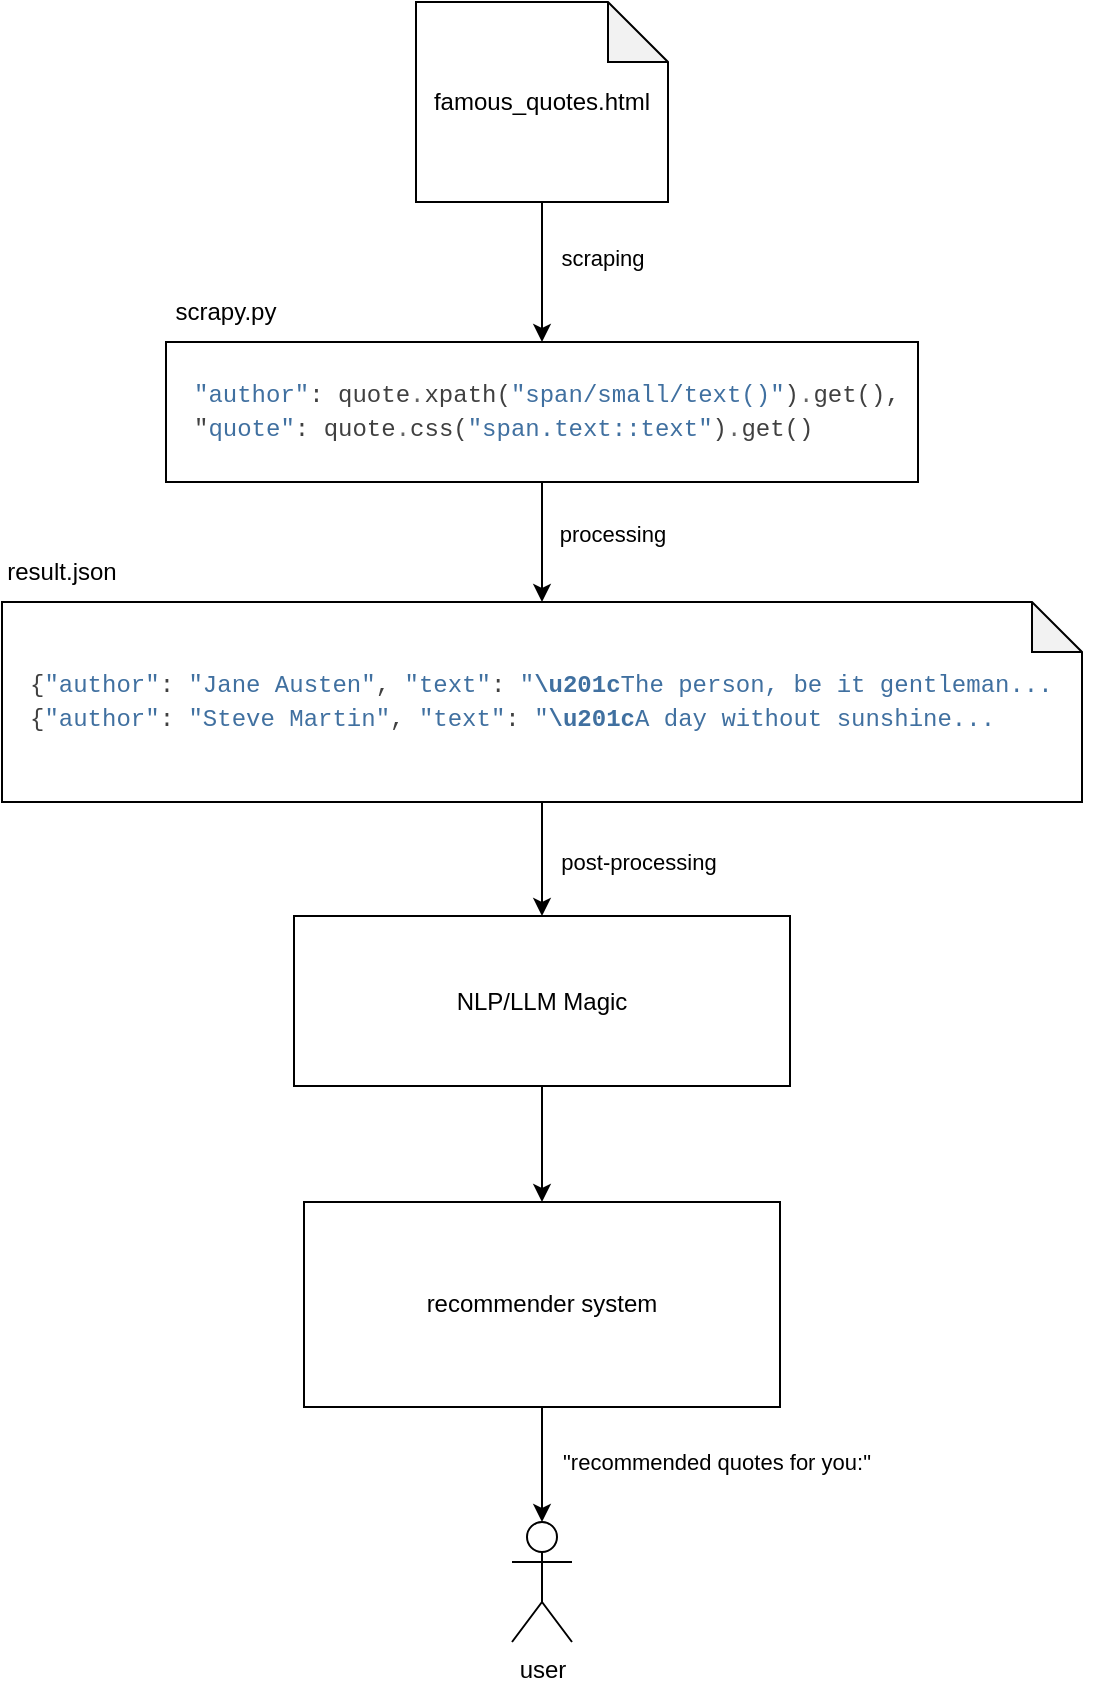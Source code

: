 <mxfile version="24.7.16">
  <diagram name="Page-1" id="lzaoyaQEPAbNVH6bzut7">
    <mxGraphModel dx="1158" dy="1855" grid="1" gridSize="10" guides="1" tooltips="1" connect="1" arrows="1" fold="1" page="1" pageScale="1" pageWidth="827" pageHeight="1169" math="0" shadow="0">
      <root>
        <mxCell id="0" />
        <mxCell id="1" parent="0" />
        <mxCell id="9eo4-0M4flxiD_9VNwLO-29" value="" style="edgeStyle=orthogonalEdgeStyle;rounded=0;orthogonalLoop=1;jettySize=auto;html=1;" edge="1" parent="1" source="9eo4-0M4flxiD_9VNwLO-4" target="9eo4-0M4flxiD_9VNwLO-5">
          <mxGeometry relative="1" as="geometry" />
        </mxCell>
        <mxCell id="9eo4-0M4flxiD_9VNwLO-30" value="scraping" style="edgeLabel;html=1;align=center;verticalAlign=middle;resizable=0;points=[];" vertex="1" connectable="0" parent="9eo4-0M4flxiD_9VNwLO-29">
          <mxGeometry x="-0.2" y="-1" relative="1" as="geometry">
            <mxPoint x="31" as="offset" />
          </mxGeometry>
        </mxCell>
        <mxCell id="9eo4-0M4flxiD_9VNwLO-4" value="&lt;div&gt;famous_quotes.html&lt;/div&gt;" style="shape=note;whiteSpace=wrap;html=1;backgroundOutline=1;darkOpacity=0.05;" vertex="1" parent="1">
          <mxGeometry x="350" y="-1120" width="126" height="100" as="geometry" />
        </mxCell>
        <mxCell id="9eo4-0M4flxiD_9VNwLO-8" value="" style="edgeStyle=orthogonalEdgeStyle;rounded=0;orthogonalLoop=1;jettySize=auto;html=1;entryX=0.5;entryY=0;entryDx=0;entryDy=0;entryPerimeter=0;" edge="1" parent="1" source="9eo4-0M4flxiD_9VNwLO-5" target="9eo4-0M4flxiD_9VNwLO-9">
          <mxGeometry relative="1" as="geometry">
            <mxPoint x="661" y="-915" as="targetPoint" />
          </mxGeometry>
        </mxCell>
        <UserObject label="&lt;pre style=&quot;font-style: normal; font-variant-caps: normal; font-weight: 400; letter-spacing: normal; text-indent: 0px; text-transform: none; word-spacing: 0px; -webkit-text-stroke-width: 0px; text-decoration: none; box-sizing: border-box; line-height: 1.4; font-family: SFMono-Regular, Menlo, Monaco, Consolas, &amp;quot;Liberation Mono&amp;quot;, &amp;quot;Courier New&amp;quot;, Courier, monospace; font-size: 12px; white-space: pre; margin: 0px; padding: 12px; display: block; overflow: auto; caret-color: rgb(64, 64, 64); color: rgb(64, 64, 64);&quot;&gt;&lt;span class=&quot;s2&quot; style=&quot;box-sizing: border-box; color: rgb(64, 112, 160);&quot;&gt;&quot;author&quot;&lt;/span&gt;&lt;span class=&quot;p&quot; style=&quot;box-sizing: border-box;&quot;&gt;:&lt;/span&gt; &lt;span class=&quot;n&quot; style=&quot;box-sizing: border-box;&quot;&gt;quote&lt;/span&gt;&lt;span class=&quot;o&quot; style=&quot;box-sizing: border-box; color: rgb(102, 102, 102);&quot;&gt;.&lt;/span&gt;&lt;span class=&quot;n&quot; style=&quot;box-sizing: border-box;&quot;&gt;xpath&lt;/span&gt;&lt;span class=&quot;p&quot; style=&quot;box-sizing: border-box;&quot;&gt;(&lt;/span&gt;&lt;span class=&quot;s2&quot; style=&quot;box-sizing: border-box; color: rgb(64, 112, 160);&quot;&gt;&quot;span/small/text()&quot;&lt;/span&gt;&lt;span class=&quot;p&quot; style=&quot;box-sizing: border-box;&quot;&gt;)&lt;/span&gt;&lt;span class=&quot;o&quot; style=&quot;box-sizing: border-box; color: rgb(102, 102, 102);&quot;&gt;.&lt;/span&gt;&lt;span class=&quot;n&quot; style=&quot;box-sizing: border-box;&quot;&gt;get&lt;/span&gt;&lt;span class=&quot;p&quot; style=&quot;box-sizing: border-box;&quot;&gt;(),&lt;/span&gt;&lt;br&gt;&quot;&lt;span class=&quot;s2&quot; style=&quot;box-sizing: border-box; color: rgb(64, 112, 160);&quot;&gt;quote&quot;&lt;/span&gt;&lt;span class=&quot;p&quot; style=&quot;box-sizing: border-box;&quot;&gt;:&lt;/span&gt; &lt;span class=&quot;n&quot; style=&quot;box-sizing: border-box;&quot;&gt;quote&lt;/span&gt;&lt;span class=&quot;o&quot; style=&quot;box-sizing: border-box; color: rgb(102, 102, 102);&quot;&gt;.&lt;/span&gt;&lt;span class=&quot;n&quot; style=&quot;box-sizing: border-box;&quot;&gt;css&lt;/span&gt;&lt;span class=&quot;p&quot; style=&quot;box-sizing: border-box;&quot;&gt;(&lt;/span&gt;&lt;span class=&quot;s2&quot; style=&quot;box-sizing: border-box; color: rgb(64, 112, 160);&quot;&gt;&quot;span.text::text&quot;&lt;/span&gt;&lt;span class=&quot;p&quot; style=&quot;box-sizing: border-box;&quot;&gt;)&lt;/span&gt;&lt;span class=&quot;o&quot; style=&quot;box-sizing: border-box; color: rgb(102, 102, 102);&quot;&gt;.&lt;/span&gt;&lt;span class=&quot;n&quot; style=&quot;box-sizing: border-box;&quot;&gt;get&lt;/span&gt;&lt;span class=&quot;p&quot; style=&quot;box-sizing: border-box;&quot;&gt;()&lt;/span&gt;&lt;/pre&gt;" link="&lt;pre style=&quot;font-style: normal; font-variant-caps: normal; font-weight: 400; letter-spacing: normal; orphans: auto; text-align: start; text-indent: 0px; text-transform: none; widows: auto; word-spacing: 0px; -webkit-text-size-adjust: auto; -webkit-text-stroke-width: 0px; text-decoration: none; box-sizing: border-box; line-height: 1.4; font-family: SFMono-Regular, Menlo, Monaco, Consolas, &amp;quot;Liberation Mono&amp;quot;, &amp;quot;Courier New&amp;quot;, Courier, monospace; font-size: 12px; white-space: pre; margin: 0px; padding: 12px; display: block; overflow: auto; caret-color: rgb(64, 64, 64); color: rgb(64, 64, 64); background-color: rgb(238, 255, 204);&quot;&gt;&lt;span style=&quot;box-sizing: border-box; color: rgb(64, 112, 160);&quot; class=&quot;s2&quot;&gt;&quot;author&quot;&lt;/span&gt;&lt;span style=&quot;box-sizing: border-box;&quot; class=&quot;p&quot;&gt;:&lt;/span&gt; &lt;span style=&quot;box-sizing: border-box;&quot; class=&quot;n&quot;&gt;quote&lt;/span&gt;&lt;span style=&quot;box-sizing: border-box; color: rgb(102, 102, 102);&quot; class=&quot;o&quot;&gt;.&lt;/span&gt;&lt;span style=&quot;box-sizing: border-box;&quot; class=&quot;n&quot;&gt;xpath&lt;/span&gt;&lt;span style=&quot;box-sizing: border-box;&quot; class=&quot;p&quot;&gt;(&lt;/span&gt;&lt;span style=&quot;box-sizing: border-box; color: rgb(64, 112, 160);&quot; class=&quot;s2&quot;&gt;&quot;span/small/text()&quot;&lt;/span&gt;&lt;span style=&quot;box-sizing: border-box;&quot; class=&quot;p&quot;&gt;)&lt;/span&gt;&lt;span style=&quot;box-sizing: border-box; color: rgb(102, 102, 102);&quot; class=&quot;o&quot;&gt;.&lt;/span&gt;&lt;span style=&quot;box-sizing: border-box;&quot; class=&quot;n&quot;&gt;get&lt;/span&gt;&lt;span style=&quot;box-sizing: border-box;&quot; class=&quot;p&quot;&gt;(),&lt;/span&gt;&#xa;                &lt;span style=&quot;box-sizing: border-box; color: rgb(64, 112, 160);&quot; class=&quot;s2&quot;&gt;&quot;text&quot;&lt;/span&gt;&lt;span style=&quot;box-sizing: border-box;&quot; class=&quot;p&quot;&gt;:&lt;/span&gt; &lt;span style=&quot;box-sizing: border-box;&quot; class=&quot;n&quot;&gt;quote&lt;/span&gt;&lt;span style=&quot;box-sizing: border-box; color: rgb(102, 102, 102);&quot; class=&quot;o&quot;&gt;.&lt;/span&gt;&lt;span style=&quot;box-sizing: border-box;&quot; class=&quot;n&quot;&gt;css&lt;/span&gt;&lt;span style=&quot;box-sizing: border-box;&quot; class=&quot;p&quot;&gt;(&lt;/span&gt;&lt;span style=&quot;box-sizing: border-box; color: rgb(64, 112, 160);&quot; class=&quot;s2&quot;&gt;&quot;span.text::text&quot;&lt;/span&gt;&lt;span style=&quot;box-sizing: border-box;&quot; class=&quot;p&quot;&gt;)&lt;/span&gt;&lt;span style=&quot;box-sizing: border-box; color: rgb(102, 102, 102);&quot; class=&quot;o&quot;&gt;.&lt;/span&gt;&lt;span style=&quot;box-sizing: border-box;&quot; class=&quot;n&quot;&gt;get&lt;/span&gt;&lt;span style=&quot;box-sizing: border-box;&quot; class=&quot;p&quot;&gt;()&lt;/span&gt;&lt;/pre&gt;" id="9eo4-0M4flxiD_9VNwLO-5">
          <mxCell style="rounded=0;whiteSpace=wrap;html=1;align=left;labelBackgroundColor=none;" vertex="1" parent="1">
            <mxGeometry x="225" y="-950" width="376" height="70" as="geometry" />
          </mxCell>
        </UserObject>
        <mxCell id="9eo4-0M4flxiD_9VNwLO-6" value="scrapy.py" style="text;html=1;align=center;verticalAlign=middle;whiteSpace=wrap;rounded=0;" vertex="1" parent="1">
          <mxGeometry x="225" y="-980" width="60" height="30" as="geometry" />
        </mxCell>
        <mxCell id="9eo4-0M4flxiD_9VNwLO-17" value="" style="edgeStyle=orthogonalEdgeStyle;rounded=0;orthogonalLoop=1;jettySize=auto;html=1;" edge="1" parent="1" source="9eo4-0M4flxiD_9VNwLO-9" target="9eo4-0M4flxiD_9VNwLO-16">
          <mxGeometry relative="1" as="geometry" />
        </mxCell>
        <mxCell id="9eo4-0M4flxiD_9VNwLO-23" value="post-processing" style="edgeLabel;html=1;align=center;verticalAlign=middle;resizable=0;points=[];" vertex="1" connectable="0" parent="9eo4-0M4flxiD_9VNwLO-17">
          <mxGeometry x="0.143" y="3" relative="1" as="geometry">
            <mxPoint x="45" y="-3" as="offset" />
          </mxGeometry>
        </mxCell>
        <mxCell id="9eo4-0M4flxiD_9VNwLO-9" value="&lt;pre style=&quot;box-sizing: border-box; line-height: 1.4; font-family: SFMono-Regular, Menlo, Monaco, Consolas, &amp;quot;Liberation Mono&amp;quot;, &amp;quot;Courier New&amp;quot;, Courier, monospace; margin-top: 0px; margin-bottom: 0px; padding: 12px; overflow: auto; caret-color: rgb(64, 64, 64); color: rgb(64, 64, 64);&quot;&gt;&lt;span style=&quot;background-color: rgb(255, 255, 255);&quot;&gt;&lt;span style=&quot;box-sizing: border-box;&quot; class=&quot;p&quot;&gt;{&lt;/span&gt;&lt;span style=&quot;box-sizing: border-box; color: rgb(64, 112, 160);&quot; class=&quot;s2&quot;&gt;&quot;author&quot;&lt;/span&gt;&lt;span style=&quot;box-sizing: border-box;&quot; class=&quot;p&quot;&gt;:&lt;/span&gt; &lt;span style=&quot;box-sizing: border-box; color: rgb(64, 112, 160);&quot; class=&quot;s2&quot;&gt;&quot;Jane Austen&quot;&lt;/span&gt;&lt;span style=&quot;box-sizing: border-box;&quot; class=&quot;p&quot;&gt;,&lt;/span&gt; &lt;span style=&quot;box-sizing: border-box; color: rgb(64, 112, 160);&quot; class=&quot;s2&quot;&gt;&quot;text&quot;&lt;/span&gt;&lt;span style=&quot;box-sizing: border-box;&quot; class=&quot;p&quot;&gt;:&lt;/span&gt; &lt;span style=&quot;box-sizing: border-box; color: rgb(64, 112, 160);&quot; class=&quot;s2&quot;&gt;&quot;&lt;/span&gt;&lt;span style=&quot;box-sizing: border-box; color: rgb(64, 112, 160); font-weight: bold;&quot; class=&quot;se&quot;&gt;\u201c&lt;/span&gt;&lt;span style=&quot;box-sizing: border-box; color: rgb(64, 112, 160);&quot; class=&quot;s2&quot;&gt;The person, be it gentleman... &lt;/span&gt;&lt;br&gt;&lt;span style=&quot;box-sizing: border-box;&quot; class=&quot;p&quot;&gt;{&lt;/span&gt;&lt;span style=&quot;box-sizing: border-box; color: rgb(64, 112, 160);&quot; class=&quot;s2&quot;&gt;&quot;author&quot;&lt;/span&gt;&lt;span style=&quot;box-sizing: border-box;&quot; class=&quot;p&quot;&gt;:&lt;/span&gt; &lt;span style=&quot;box-sizing: border-box; color: rgb(64, 112, 160);&quot; class=&quot;s2&quot;&gt;&quot;Steve Martin&quot;&lt;/span&gt;&lt;span style=&quot;box-sizing: border-box;&quot; class=&quot;p&quot;&gt;,&lt;/span&gt; &lt;span style=&quot;box-sizing: border-box; color: rgb(64, 112, 160);&quot; class=&quot;s2&quot;&gt;&quot;text&quot;&lt;/span&gt;&lt;span style=&quot;box-sizing: border-box;&quot; class=&quot;p&quot;&gt;:&lt;/span&gt; &lt;span style=&quot;box-sizing: border-box; color: rgb(64, 112, 160);&quot; class=&quot;s2&quot;&gt;&quot;&lt;/span&gt;&lt;span style=&quot;box-sizing: border-box; color: rgb(64, 112, 160); font-weight: bold;&quot; class=&quot;se&quot;&gt;\u201c&lt;/span&gt;&lt;span style=&quot;box-sizing: border-box; color: rgb(64, 112, 160);&quot; class=&quot;s2&quot;&gt;A day without sunshine...&lt;/span&gt;&lt;/span&gt;&lt;/pre&gt;" style="shape=note;whiteSpace=wrap;html=1;backgroundOutline=1;darkOpacity=0.05;size=25;align=left;" vertex="1" parent="1">
          <mxGeometry x="143" y="-820" width="540" height="100" as="geometry" />
        </mxCell>
        <mxCell id="9eo4-0M4flxiD_9VNwLO-13" value="processing" style="edgeLabel;html=1;align=center;verticalAlign=middle;resizable=0;points=[];" vertex="1" connectable="0" parent="1">
          <mxGeometry x="443.005" y="-850" as="geometry">
            <mxPoint x="5" y="-4" as="offset" />
          </mxGeometry>
        </mxCell>
        <mxCell id="9eo4-0M4flxiD_9VNwLO-14" value="result.json" style="text;html=1;align=center;verticalAlign=middle;whiteSpace=wrap;rounded=0;" vertex="1" parent="1">
          <mxGeometry x="143" y="-850" width="60" height="30" as="geometry" />
        </mxCell>
        <mxCell id="9eo4-0M4flxiD_9VNwLO-19" value="" style="edgeStyle=orthogonalEdgeStyle;rounded=0;orthogonalLoop=1;jettySize=auto;html=1;" edge="1" parent="1" source="9eo4-0M4flxiD_9VNwLO-16" target="9eo4-0M4flxiD_9VNwLO-18">
          <mxGeometry relative="1" as="geometry" />
        </mxCell>
        <mxCell id="9eo4-0M4flxiD_9VNwLO-16" value="NLP/LLM Magic" style="whiteSpace=wrap;html=1;align=center;" vertex="1" parent="1">
          <mxGeometry x="289" y="-663" width="248" height="85" as="geometry" />
        </mxCell>
        <mxCell id="9eo4-0M4flxiD_9VNwLO-27" value="" style="edgeStyle=orthogonalEdgeStyle;rounded=0;orthogonalLoop=1;jettySize=auto;html=1;" edge="1" parent="1" source="9eo4-0M4flxiD_9VNwLO-18" target="9eo4-0M4flxiD_9VNwLO-20">
          <mxGeometry relative="1" as="geometry" />
        </mxCell>
        <mxCell id="9eo4-0M4flxiD_9VNwLO-28" value="&quot;recommended quotes for you:&quot;" style="edgeLabel;html=1;align=center;verticalAlign=middle;resizable=0;points=[];" vertex="1" connectable="0" parent="9eo4-0M4flxiD_9VNwLO-27">
          <mxGeometry x="-0.183" y="-1" relative="1" as="geometry">
            <mxPoint x="88" y="4" as="offset" />
          </mxGeometry>
        </mxCell>
        <mxCell id="9eo4-0M4flxiD_9VNwLO-18" value="recommender system" style="whiteSpace=wrap;html=1;" vertex="1" parent="1">
          <mxGeometry x="294" y="-520" width="238" height="102.5" as="geometry" />
        </mxCell>
        <mxCell id="9eo4-0M4flxiD_9VNwLO-20" value="user" style="shape=umlActor;verticalLabelPosition=bottom;verticalAlign=top;html=1;outlineConnect=0;" vertex="1" parent="1">
          <mxGeometry x="398" y="-360" width="30" height="60" as="geometry" />
        </mxCell>
      </root>
    </mxGraphModel>
  </diagram>
</mxfile>
